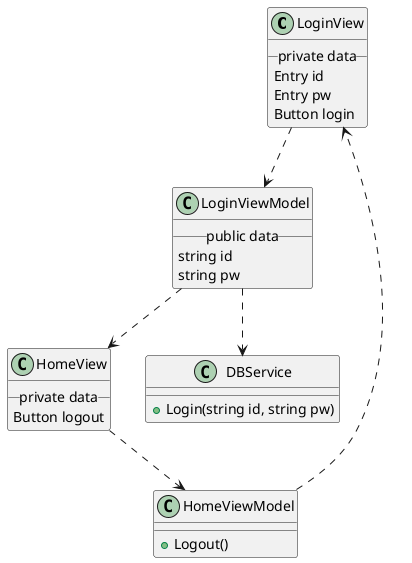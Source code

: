 @startuml
LoginView ..> LoginViewModel
HomeView ..> HomeViewModel
LoginViewModel ..> DBService
LoginViewModel ..> HomeView
HomeViewModel ..> LoginView

class LoginView {
__ private data __
Entry id
Entry pw
Button login
}

class HomeView {
__ private data __
Button logout
}

class LoginViewModel {
__ public data __
string id
string pw
}

class HomeViewModel {
+ Logout()
}

class DBService {
+ Login(string id, string pw)
}

@enduml